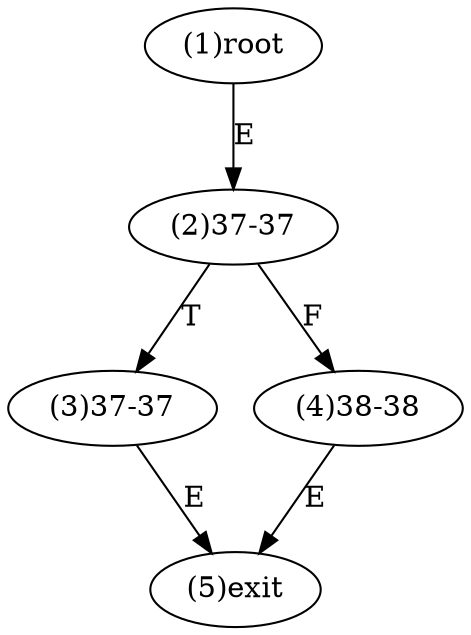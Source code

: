 digraph "" { 
1[ label="(1)root"];
2[ label="(2)37-37"];
3[ label="(3)37-37"];
4[ label="(4)38-38"];
5[ label="(5)exit"];
1->2[ label="E"];
2->4[ label="F"];
2->3[ label="T"];
3->5[ label="E"];
4->5[ label="E"];
}